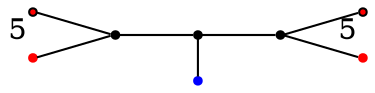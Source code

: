 graph diagram {
node [shape=point,color=black];
rankdir = LR;
subgraph subdiagram {
2 -- 1 -- 3;
}
{5,6} -- 2;
{rank=same;1 -- 4};
3 -- {8,7};
4 [color=blue];
5 [fillcolor=red,xlabel=5];
6 [color=red];
7 [color=red];
8 [fillcolor=red,xlabel=5];
}
